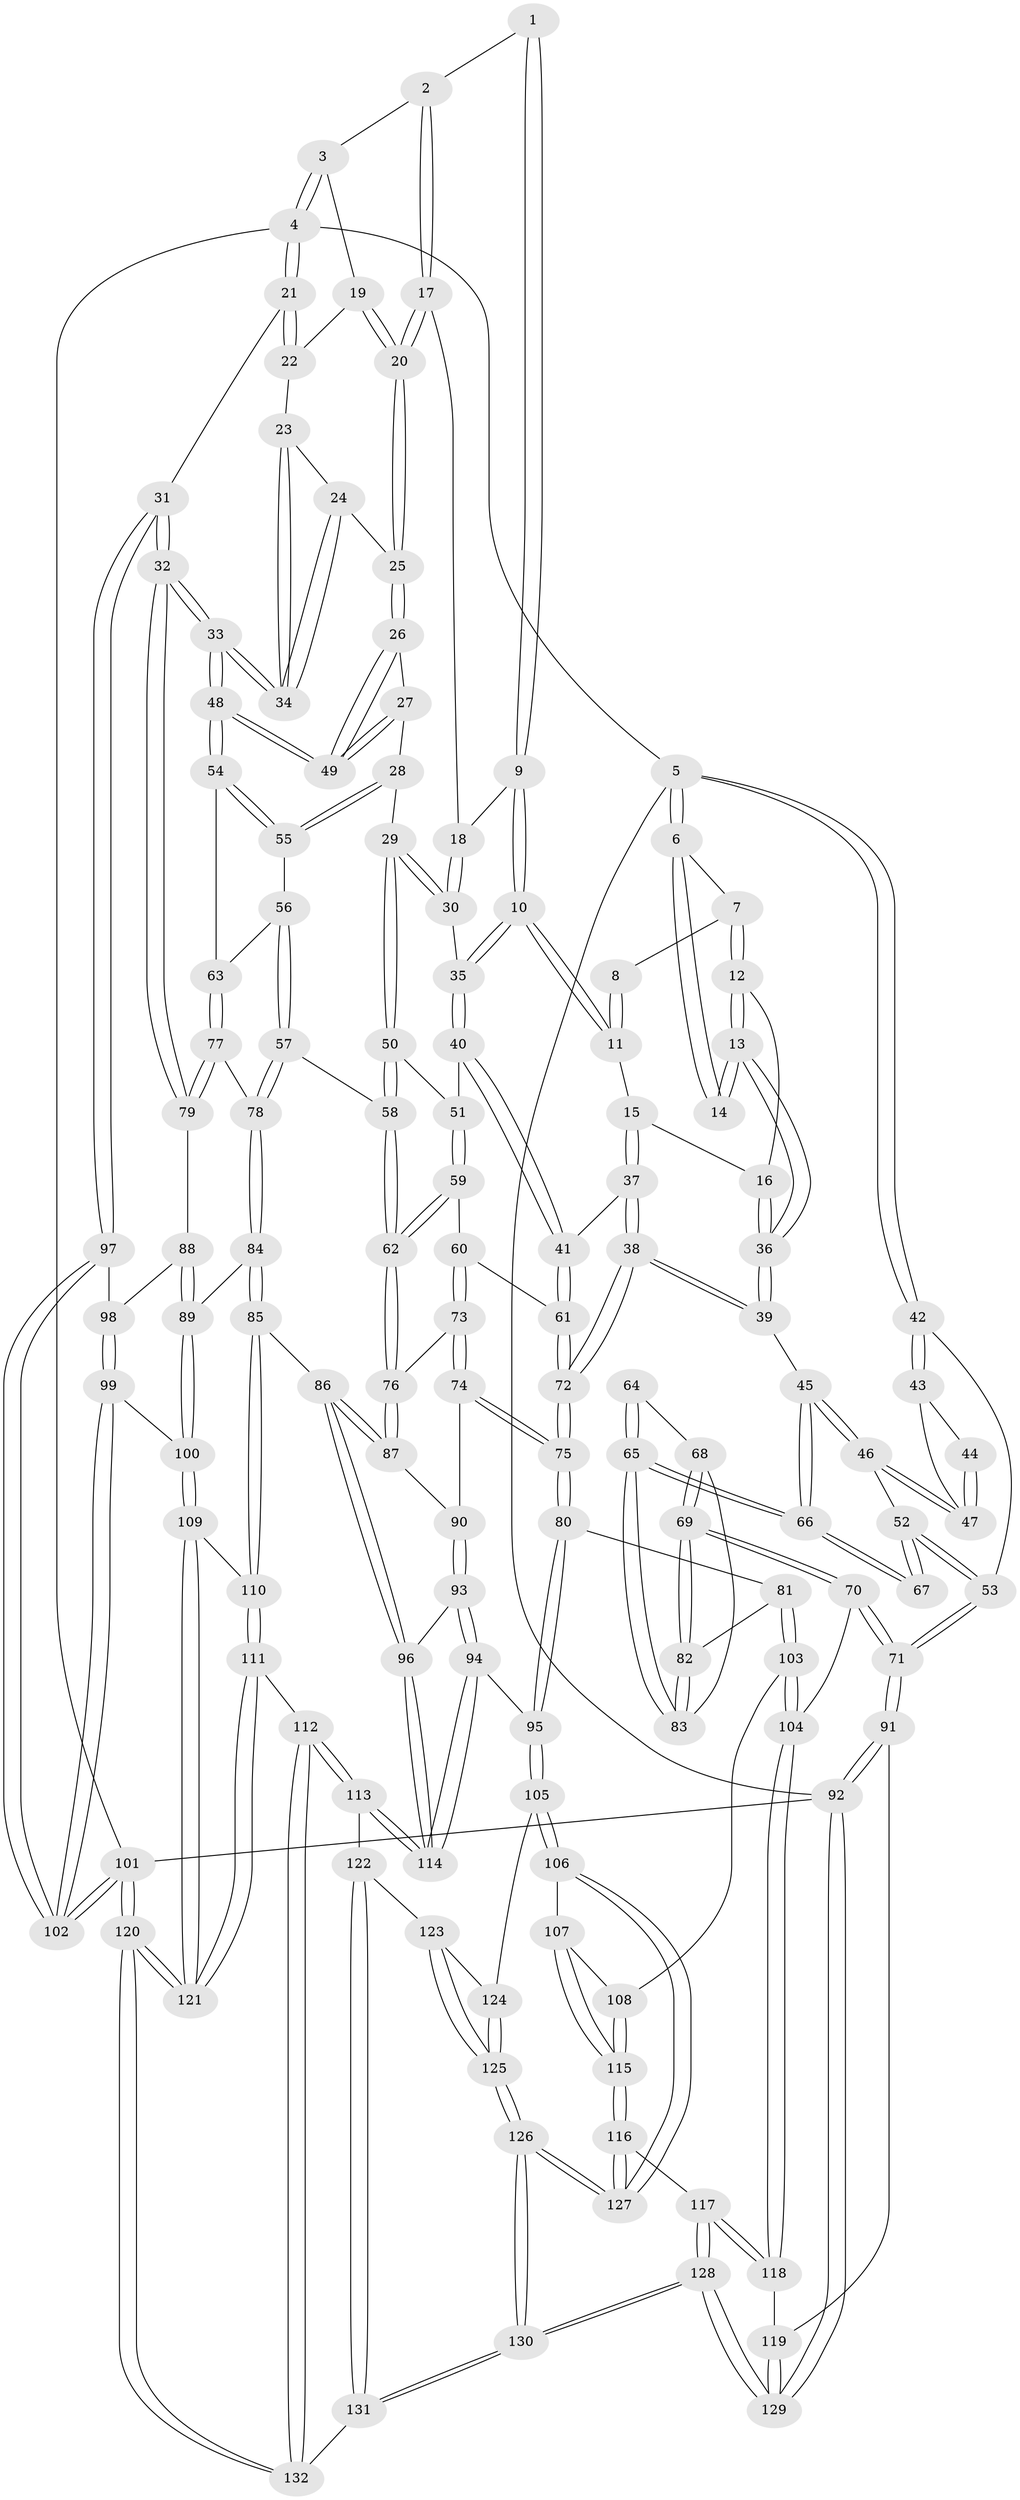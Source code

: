 // coarse degree distribution, {3: 0.16455696202531644, 4: 0.34177215189873417, 5: 0.3670886075949367, 6: 0.10126582278481013, 2: 0.02531645569620253}
// Generated by graph-tools (version 1.1) at 2025/24/03/03/25 07:24:35]
// undirected, 132 vertices, 327 edges
graph export_dot {
graph [start="1"]
  node [color=gray90,style=filled];
  1 [pos="+0.6441380046779358+0"];
  2 [pos="+0.7064194815717116+0"];
  3 [pos="+1+0"];
  4 [pos="+1+0"];
  5 [pos="+0+0"];
  6 [pos="+0.08609009284598687+0"];
  7 [pos="+0.26888194393397363+0"];
  8 [pos="+0.36309481567751145+0"];
  9 [pos="+0.5105384810960797+0.10107302617833214"];
  10 [pos="+0.47847282670254787+0.12872680981708487"];
  11 [pos="+0.4534693511295856+0.11166114228397064"];
  12 [pos="+0.2688848002534028+0"];
  13 [pos="+0.1772170220880557+0.1642985659686626"];
  14 [pos="+0.14069402669932382+0.15179715065315566"];
  15 [pos="+0.39065743049840884+0.1267343376041789"];
  16 [pos="+0.2954116416918367+0.11307234364314972"];
  17 [pos="+0.7109696325546223+0"];
  18 [pos="+0.6750877144253092+0.04618145503244214"];
  19 [pos="+0.8791663923753289+0.06973753258651785"];
  20 [pos="+0.8313938568639243+0.11734880069978362"];
  21 [pos="+1+0"];
  22 [pos="+0.983661556776812+0.07778220917885066"];
  23 [pos="+0.9533334683730513+0.11535646119490107"];
  24 [pos="+0.8732010310751591+0.16740517040475897"];
  25 [pos="+0.8429142487480561+0.16446390281242507"];
  26 [pos="+0.839512554338488+0.16847933448620295"];
  27 [pos="+0.8084535794563676+0.20135693069170107"];
  28 [pos="+0.7243678588244251+0.2577601068761585"];
  29 [pos="+0.7120429092020406+0.25657315981072565"];
  30 [pos="+0.662163575615842+0.18120101376074177"];
  31 [pos="+1+0.41627995795888834"];
  32 [pos="+1+0.4153795408631249"];
  33 [pos="+1+0.41410201383992545"];
  34 [pos="+1+0.2950809965039844"];
  35 [pos="+0.496598994011324+0.17100206858816838"];
  36 [pos="+0.22504886748313838+0.19472769293805217"];
  37 [pos="+0.3113816731886038+0.3361009258758346"];
  38 [pos="+0.28910953269859224+0.34118878913314665"];
  39 [pos="+0.26531259969886+0.3340561202085137"];
  40 [pos="+0.4777623066766996+0.2530292301255934"];
  41 [pos="+0.3457325009693096+0.3339249245227117"];
  42 [pos="+0+0.08112675122327313"];
  43 [pos="+0+0.1579372643121446"];
  44 [pos="+0.12067453570425857+0.15538796987995918"];
  45 [pos="+0.24115375308364975+0.3458886366174738"];
  46 [pos="+0.09320068341985123+0.320600963599469"];
  47 [pos="+0.08647451322779262+0.31170119383849887"];
  48 [pos="+0.9670706730231182+0.3838954611166111"];
  49 [pos="+0.9592488509950776+0.37419409231158407"];
  50 [pos="+0.6825347732872059+0.28489336361383283"];
  51 [pos="+0.5747763577661723+0.32945322043423475"];
  52 [pos="+0.00609053127423309+0.405104884854328"];
  53 [pos="+0+0.4246247677473691"];
  54 [pos="+0.9202849167724028+0.38499945928036394"];
  55 [pos="+0.7572324198274659+0.2985252377426515"];
  56 [pos="+0.7617513985475469+0.3938651617356125"];
  57 [pos="+0.6837630793388512+0.47275184719690905"];
  58 [pos="+0.6822652311893275+0.4721949096015266"];
  59 [pos="+0.5576058359032926+0.4061030335668498"];
  60 [pos="+0.47576344158303047+0.4260815889226532"];
  61 [pos="+0.4692501368608513+0.42473598819469194"];
  62 [pos="+0.6139629553490005+0.4792484025231138"];
  63 [pos="+0.825315098096301+0.4391931439391951"];
  64 [pos="+0.04105666349051472+0.4393101568868033"];
  65 [pos="+0.16432565555152337+0.4748400734694611"];
  66 [pos="+0.1924595315240528+0.41690762877264315"];
  67 [pos="+0.019853293735894475+0.41516381292539606"];
  68 [pos="+0.05719159811197031+0.49631187283904826"];
  69 [pos="+0+0.6349254876149127"];
  70 [pos="+0+0.6567081666497442"];
  71 [pos="+0+0.6770588107971498"];
  72 [pos="+0.3573090087516296+0.6021612026834209"];
  73 [pos="+0.5041098531258975+0.5538077073593427"];
  74 [pos="+0.42482075139541514+0.6018038884901287"];
  75 [pos="+0.35756968144627277+0.6074262274019767"];
  76 [pos="+0.5761307727271188+0.5462446804160925"];
  77 [pos="+0.7910191262078055+0.49518041315486844"];
  78 [pos="+0.6971900283319772+0.48389190140435906"];
  79 [pos="+0.8273721475285851+0.5571675137120898"];
  80 [pos="+0.35171974918968396+0.6144503905050475"];
  81 [pos="+0.27573589784791386+0.6357694528549007"];
  82 [pos="+0.16574818186334736+0.5377548296354444"];
  83 [pos="+0.16352269757757995+0.4786472285583407"];
  84 [pos="+0.7194542295467188+0.6702145373586195"];
  85 [pos="+0.7129210832573634+0.6755672634086888"];
  86 [pos="+0.6741137927776543+0.6798163436623135"];
  87 [pos="+0.620783624170815+0.6420276770399578"];
  88 [pos="+0.810071128963495+0.6324658459525849"];
  89 [pos="+0.797308987349853+0.6461742328583511"];
  90 [pos="+0.5192204817025609+0.6697167562816791"];
  91 [pos="+0+0.79165783142827"];
  92 [pos="+0+1"];
  93 [pos="+0.5155859190187001+0.7283213498496983"];
  94 [pos="+0.4536976276574765+0.7922435798204813"];
  95 [pos="+0.42038399312282765+0.7926285235809861"];
  96 [pos="+0.622586180391498+0.7501640825558645"];
  97 [pos="+1+0.5475719548304159"];
  98 [pos="+0.8814375743999876+0.6337641504323205"];
  99 [pos="+0.9593140815613352+0.7554523725925062"];
  100 [pos="+0.9107837711894687+0.7861138623383132"];
  101 [pos="+1+1"];
  102 [pos="+1+0.6427551592630008"];
  103 [pos="+0.19463024002005272+0.7342682995412704"];
  104 [pos="+0.16500866557118243+0.7424125873683804"];
  105 [pos="+0.401270876138969+0.8180335951828724"];
  106 [pos="+0.3958068658620004+0.8224593653460982"];
  107 [pos="+0.310787618956373+0.8097470880858538"];
  108 [pos="+0.19876036413719214+0.7388351268527831"];
  109 [pos="+0.8900290868070422+0.8269522895159723"];
  110 [pos="+0.7384338739791266+0.7442569985198149"];
  111 [pos="+0.7288680878731532+0.9022561268658092"];
  112 [pos="+0.6105209680036624+0.8853276003086159"];
  113 [pos="+0.5972175314723266+0.8778542498854732"];
  114 [pos="+0.5946515589972794+0.8716592692568872"];
  115 [pos="+0.2563034788749476+0.8902065102358397"];
  116 [pos="+0.2564422925121272+0.9038691853210702"];
  117 [pos="+0.11898960618969896+0.8902134280806298"];
  118 [pos="+0.11829468450205918+0.8890997494774775"];
  119 [pos="+0+0.8800721533853427"];
  120 [pos="+1+1"];
  121 [pos="+0.8598197050607338+0.9919615704742515"];
  122 [pos="+0.5675055182982033+0.9037875661771662"];
  123 [pos="+0.5245032857916274+0.9226967747448852"];
  124 [pos="+0.4444628443472546+0.8783306644971455"];
  125 [pos="+0.46829473682625444+0.9621549392339329"];
  126 [pos="+0.34139897225765264+1"];
  127 [pos="+0.32751222732087054+0.9907872137094914"];
  128 [pos="+0.16929505191511074+1"];
  129 [pos="+0.16224251926186922+1"];
  130 [pos="+0.32748075444311625+1"];
  131 [pos="+0.49620851784964803+1"];
  132 [pos="+0.6308277370265689+1"];
  1 -- 2;
  1 -- 9;
  1 -- 9;
  2 -- 3;
  2 -- 17;
  2 -- 17;
  3 -- 4;
  3 -- 4;
  3 -- 19;
  4 -- 5;
  4 -- 21;
  4 -- 21;
  4 -- 101;
  5 -- 6;
  5 -- 6;
  5 -- 42;
  5 -- 42;
  5 -- 92;
  6 -- 7;
  6 -- 14;
  6 -- 14;
  7 -- 8;
  7 -- 12;
  7 -- 12;
  8 -- 11;
  8 -- 11;
  9 -- 10;
  9 -- 10;
  9 -- 18;
  10 -- 11;
  10 -- 11;
  10 -- 35;
  10 -- 35;
  11 -- 15;
  12 -- 13;
  12 -- 13;
  12 -- 16;
  13 -- 14;
  13 -- 14;
  13 -- 36;
  13 -- 36;
  15 -- 16;
  15 -- 37;
  15 -- 37;
  16 -- 36;
  16 -- 36;
  17 -- 18;
  17 -- 20;
  17 -- 20;
  18 -- 30;
  18 -- 30;
  19 -- 20;
  19 -- 20;
  19 -- 22;
  20 -- 25;
  20 -- 25;
  21 -- 22;
  21 -- 22;
  21 -- 31;
  22 -- 23;
  23 -- 24;
  23 -- 34;
  23 -- 34;
  24 -- 25;
  24 -- 34;
  24 -- 34;
  25 -- 26;
  25 -- 26;
  26 -- 27;
  26 -- 49;
  26 -- 49;
  27 -- 28;
  27 -- 49;
  27 -- 49;
  28 -- 29;
  28 -- 55;
  28 -- 55;
  29 -- 30;
  29 -- 30;
  29 -- 50;
  29 -- 50;
  30 -- 35;
  31 -- 32;
  31 -- 32;
  31 -- 97;
  31 -- 97;
  32 -- 33;
  32 -- 33;
  32 -- 79;
  32 -- 79;
  33 -- 34;
  33 -- 34;
  33 -- 48;
  33 -- 48;
  35 -- 40;
  35 -- 40;
  36 -- 39;
  36 -- 39;
  37 -- 38;
  37 -- 38;
  37 -- 41;
  38 -- 39;
  38 -- 39;
  38 -- 72;
  38 -- 72;
  39 -- 45;
  40 -- 41;
  40 -- 41;
  40 -- 51;
  41 -- 61;
  41 -- 61;
  42 -- 43;
  42 -- 43;
  42 -- 53;
  43 -- 44;
  43 -- 47;
  44 -- 47;
  44 -- 47;
  45 -- 46;
  45 -- 46;
  45 -- 66;
  45 -- 66;
  46 -- 47;
  46 -- 47;
  46 -- 52;
  48 -- 49;
  48 -- 49;
  48 -- 54;
  48 -- 54;
  50 -- 51;
  50 -- 58;
  50 -- 58;
  51 -- 59;
  51 -- 59;
  52 -- 53;
  52 -- 53;
  52 -- 67;
  52 -- 67;
  53 -- 71;
  53 -- 71;
  54 -- 55;
  54 -- 55;
  54 -- 63;
  55 -- 56;
  56 -- 57;
  56 -- 57;
  56 -- 63;
  57 -- 58;
  57 -- 78;
  57 -- 78;
  58 -- 62;
  58 -- 62;
  59 -- 60;
  59 -- 62;
  59 -- 62;
  60 -- 61;
  60 -- 73;
  60 -- 73;
  61 -- 72;
  61 -- 72;
  62 -- 76;
  62 -- 76;
  63 -- 77;
  63 -- 77;
  64 -- 65;
  64 -- 65;
  64 -- 68;
  65 -- 66;
  65 -- 66;
  65 -- 83;
  65 -- 83;
  66 -- 67;
  66 -- 67;
  68 -- 69;
  68 -- 69;
  68 -- 83;
  69 -- 70;
  69 -- 70;
  69 -- 82;
  69 -- 82;
  70 -- 71;
  70 -- 71;
  70 -- 104;
  71 -- 91;
  71 -- 91;
  72 -- 75;
  72 -- 75;
  73 -- 74;
  73 -- 74;
  73 -- 76;
  74 -- 75;
  74 -- 75;
  74 -- 90;
  75 -- 80;
  75 -- 80;
  76 -- 87;
  76 -- 87;
  77 -- 78;
  77 -- 79;
  77 -- 79;
  78 -- 84;
  78 -- 84;
  79 -- 88;
  80 -- 81;
  80 -- 95;
  80 -- 95;
  81 -- 82;
  81 -- 103;
  81 -- 103;
  82 -- 83;
  82 -- 83;
  84 -- 85;
  84 -- 85;
  84 -- 89;
  85 -- 86;
  85 -- 110;
  85 -- 110;
  86 -- 87;
  86 -- 87;
  86 -- 96;
  86 -- 96;
  87 -- 90;
  88 -- 89;
  88 -- 89;
  88 -- 98;
  89 -- 100;
  89 -- 100;
  90 -- 93;
  90 -- 93;
  91 -- 92;
  91 -- 92;
  91 -- 119;
  92 -- 129;
  92 -- 129;
  92 -- 101;
  93 -- 94;
  93 -- 94;
  93 -- 96;
  94 -- 95;
  94 -- 114;
  94 -- 114;
  95 -- 105;
  95 -- 105;
  96 -- 114;
  96 -- 114;
  97 -- 98;
  97 -- 102;
  97 -- 102;
  98 -- 99;
  98 -- 99;
  99 -- 100;
  99 -- 102;
  99 -- 102;
  100 -- 109;
  100 -- 109;
  101 -- 102;
  101 -- 102;
  101 -- 120;
  101 -- 120;
  103 -- 104;
  103 -- 104;
  103 -- 108;
  104 -- 118;
  104 -- 118;
  105 -- 106;
  105 -- 106;
  105 -- 124;
  106 -- 107;
  106 -- 127;
  106 -- 127;
  107 -- 108;
  107 -- 115;
  107 -- 115;
  108 -- 115;
  108 -- 115;
  109 -- 110;
  109 -- 121;
  109 -- 121;
  110 -- 111;
  110 -- 111;
  111 -- 112;
  111 -- 121;
  111 -- 121;
  112 -- 113;
  112 -- 113;
  112 -- 132;
  112 -- 132;
  113 -- 114;
  113 -- 114;
  113 -- 122;
  115 -- 116;
  115 -- 116;
  116 -- 117;
  116 -- 127;
  116 -- 127;
  117 -- 118;
  117 -- 118;
  117 -- 128;
  117 -- 128;
  118 -- 119;
  119 -- 129;
  119 -- 129;
  120 -- 121;
  120 -- 121;
  120 -- 132;
  120 -- 132;
  122 -- 123;
  122 -- 131;
  122 -- 131;
  123 -- 124;
  123 -- 125;
  123 -- 125;
  124 -- 125;
  124 -- 125;
  125 -- 126;
  125 -- 126;
  126 -- 127;
  126 -- 127;
  126 -- 130;
  126 -- 130;
  128 -- 129;
  128 -- 129;
  128 -- 130;
  128 -- 130;
  130 -- 131;
  130 -- 131;
  131 -- 132;
}
